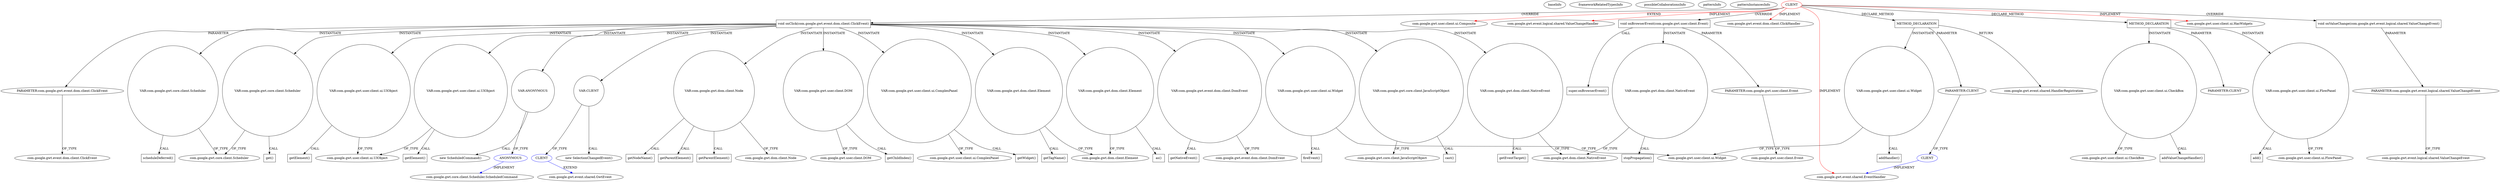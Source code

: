 digraph {
baseInfo[graphId=68,category="pattern",isAnonymous=false,possibleRelation=true]
frameworkRelatedTypesInfo[0="com.google.gwt.event.logical.shared.ValueChangeHandler",1="com.google.gwt.event.dom.client.ClickHandler",2="com.google.gwt.user.client.ui.HasWidgets",3="com.google.gwt.event.shared.EventHandler",4="com.google.gwt.user.client.ui.Composite"]
possibleCollaborationsInfo[0="68~INSTANTIATION-OVERRIDING_METHOD_DECLARATION-~com.google.gwt.event.logical.shared.ValueChangeHandler com.google.gwt.event.dom.client.ClickHandler com.google.gwt.user.client.ui.HasWidgets com.google.gwt.event.shared.EventHandler com.google.gwt.user.client.ui.Composite ~com.google.gwt.core.client.Scheduler.ScheduledCommand ~false~true",1="68~PARAMETER_TYPE_DECLARATION-CLIENT_METHOD_DECLARATION-~com.google.gwt.event.logical.shared.ValueChangeHandler com.google.gwt.event.dom.client.ClickHandler com.google.gwt.user.client.ui.HasWidgets com.google.gwt.event.shared.EventHandler com.google.gwt.user.client.ui.Composite ~com.google.gwt.event.shared.EventHandler ~false~false",2="68~INSTANTIATION-OVERRIDING_METHOD_DECLARATION-~com.google.gwt.event.logical.shared.ValueChangeHandler com.google.gwt.event.dom.client.ClickHandler com.google.gwt.user.client.ui.HasWidgets com.google.gwt.event.shared.EventHandler com.google.gwt.user.client.ui.Composite ~com.google.gwt.event.shared.GwtEvent ~false~false"]
patternInfo[frequency=2.0,patternRootClient=0]
patternInstancesInfo[0="nextinterfaces-next~/nextinterfaces-next/next-master/src/next/i/view/widgets/XRadioButtonGroup.java~XRadioButtonGroup~4212",1="nextinterfaces-next~/nextinterfaces-next/next-master/src/next/i/view/widgets/XCheckboxGroup.java~XCheckboxGroup~4204"]
17[label="void onClick(com.google.gwt.event.dom.client.ClickEvent)",vertexType="OVERRIDING_METHOD_DECLARATION",isFrameworkType=false,shape=box]
0[label="CLIENT",vertexType="ROOT_CLIENT_CLASS_DECLARATION",isFrameworkType=false,color=red]
40[label="VAR:com.google.gwt.user.client.ui.UIObject",vertexType="VARIABLE_EXPRESION",isFrameworkType=false,shape=circle]
51[label="VAR:com.google.gwt.user.client.ui.UIObject",vertexType="VARIABLE_EXPRESION",isFrameworkType=false,shape=circle]
1[label="com.google.gwt.user.client.ui.Composite",vertexType="FRAMEWORK_CLASS_TYPE",isFrameworkType=false]
32[label="VAR:com.google.gwt.dom.client.Element",vertexType="VARIABLE_EXPRESION",isFrameworkType=false,shape=circle]
33[label="as()",vertexType="INSIDE_CALL",isFrameworkType=false,shape=box]
26[label="VAR:com.google.gwt.dom.client.Element",vertexType="VARIABLE_EXPRESION",isFrameworkType=false,shape=circle]
6[label="com.google.gwt.event.logical.shared.ValueChangeHandler",vertexType="FRAMEWORK_INTERFACE_TYPE",isFrameworkType=false]
63[label="VAR:ANONYMOUS",vertexType="VARIABLE_EXPRESION",isFrameworkType=false,shape=circle]
64[label="ANONYMOUS",vertexType="REFERENCE_ANONYMOUS_DECLARATION",isFrameworkType=false,color=blue]
42[label="com.google.gwt.user.client.ui.UIObject",vertexType="FRAMEWORK_CLASS_TYPE",isFrameworkType=false]
67[label="VAR:CLIENT",vertexType="VARIABLE_EXPRESION",isFrameworkType=false,shape=circle]
5[label="com.google.gwt.event.shared.EventHandler",vertexType="FRAMEWORK_INTERFACE_TYPE",isFrameworkType=false]
66[label="new SelectionChangedEvent()",vertexType="CONSTRUCTOR_CALL",isFrameworkType=false]
35[label="VAR:com.google.gwt.dom.client.Node",vertexType="VARIABLE_EXPRESION",isFrameworkType=false,shape=circle]
36[label="getNodeName()",vertexType="INSIDE_CALL",isFrameworkType=false,shape=box]
4[label="com.google.gwt.event.dom.client.ClickHandler",vertexType="FRAMEWORK_INTERFACE_TYPE",isFrameworkType=false]
48[label="VAR:com.google.gwt.user.client.DOM",vertexType="VARIABLE_EXPRESION",isFrameworkType=false,shape=circle]
45[label="VAR:com.google.gwt.user.client.ui.ComplexPanel",vertexType="VARIABLE_EXPRESION",isFrameworkType=false,shape=circle]
62[label="new ScheduledCommand()",vertexType="CONSTRUCTOR_CALL",isFrameworkType=false]
27[label="getTagName()",vertexType="INSIDE_CALL",isFrameworkType=false,shape=box]
44[label="getParentElement()",vertexType="INSIDE_CALL",isFrameworkType=false,shape=box]
39[label="getParentElement()",vertexType="INSIDE_CALL",isFrameworkType=false,shape=box]
70[label="VAR:com.google.gwt.user.client.ui.Widget",vertexType="VARIABLE_EXPRESION",isFrameworkType=false,shape=circle]
50[label="com.google.gwt.user.client.DOM",vertexType="FRAMEWORK_CLASS_TYPE",isFrameworkType=false]
23[label="VAR:com.google.gwt.event.dom.client.DomEvent",vertexType="VARIABLE_EXPRESION",isFrameworkType=false,shape=circle]
24[label="getNativeEvent()",vertexType="INSIDE_CALL",isFrameworkType=false,shape=box]
49[label="getChildIndex()",vertexType="INSIDE_CALL",isFrameworkType=false,shape=box]
47[label="com.google.gwt.user.client.ui.ComplexPanel",vertexType="FRAMEWORK_CLASS_TYPE",isFrameworkType=false]
7[label="void onBrowserEvent(com.google.gwt.user.client.Event)",vertexType="OVERRIDING_METHOD_DECLARATION",isFrameworkType=false,shape=box]
8[label="PARAMETER:com.google.gwt.user.client.Event",vertexType="PARAMETER_DECLARATION",isFrameworkType=false]
29[label="VAR:com.google.gwt.core.client.JavaScriptObject",vertexType="VARIABLE_EXPRESION",isFrameworkType=false,shape=circle]
77[label="METHOD_DECLARATION",vertexType="CLIENT_METHOD_DECLARATION",isFrameworkType=false,shape=box]
82[label="VAR:com.google.gwt.user.client.ui.Widget",vertexType="VARIABLE_EXPRESION",isFrameworkType=false,shape=circle]
83[label="addHandler()",vertexType="INSIDE_CALL",isFrameworkType=false,shape=box]
79[label="PARAMETER:CLIENT",vertexType="PARAMETER_DECLARATION",isFrameworkType=false]
110[label="METHOD_DECLARATION",vertexType="CLIENT_METHOD_DECLARATION",isFrameworkType=false,shape=box]
116[label="VAR:com.google.gwt.user.client.ui.CheckBox",vertexType="VARIABLE_EXPRESION",isFrameworkType=false,shape=circle]
118[label="com.google.gwt.user.client.ui.CheckBox",vertexType="FRAMEWORK_CLASS_TYPE",isFrameworkType=false]
111[label="PARAMETER:CLIENT",vertexType="PARAMETER_DECLARATION",isFrameworkType=false]
117[label="addValueChangeHandler()",vertexType="INSIDE_CALL",isFrameworkType=false,shape=box]
37[label="com.google.gwt.dom.client.Node",vertexType="FRAMEWORK_CLASS_TYPE",isFrameworkType=false]
18[label="PARAMETER:com.google.gwt.event.dom.client.ClickEvent",vertexType="PARAMETER_DECLARATION",isFrameworkType=false]
19[label="com.google.gwt.event.dom.client.ClickEvent",vertexType="FRAMEWORK_CLASS_TYPE",isFrameworkType=false]
9[label="com.google.gwt.user.client.Event",vertexType="FRAMEWORK_CLASS_TYPE",isFrameworkType=false]
78[label="com.google.gwt.event.shared.HandlerRegistration",vertexType="FRAMEWORK_INTERFACE_TYPE",isFrameworkType=false]
113[label="VAR:com.google.gwt.user.client.ui.FlowPanel",vertexType="VARIABLE_EXPRESION",isFrameworkType=false,shape=circle]
114[label="add()",vertexType="INSIDE_CALL",isFrameworkType=false,shape=box]
115[label="com.google.gwt.user.client.ui.FlowPanel",vertexType="FRAMEWORK_CLASS_TYPE",isFrameworkType=false]
65[label="com.google.gwt.core.client.Scheduler.ScheduledCommand",vertexType="FRAMEWORK_INTERFACE_TYPE",isFrameworkType=false]
13[label="super.onBrowserEvent()",vertexType="SUPER_CALL",isFrameworkType=false,shape=box]
71[label="fireEvent()",vertexType="INSIDE_CALL",isFrameworkType=false,shape=box]
31[label="com.google.gwt.core.client.JavaScriptObject",vertexType="FRAMEWORK_CLASS_TYPE",isFrameworkType=false]
10[label="VAR:com.google.gwt.dom.client.NativeEvent",vertexType="VARIABLE_EXPRESION",isFrameworkType=false,shape=circle]
11[label="stopPropagation()",vertexType="INSIDE_CALL",isFrameworkType=false,shape=box]
12[label="com.google.gwt.dom.client.NativeEvent",vertexType="FRAMEWORK_CLASS_TYPE",isFrameworkType=false]
20[label="VAR:com.google.gwt.dom.client.NativeEvent",vertexType="VARIABLE_EXPRESION",isFrameworkType=false,shape=circle]
21[label="getEventTarget()",vertexType="INSIDE_CALL",isFrameworkType=false,shape=box]
2[label="com.google.gwt.user.client.ui.HasWidgets",vertexType="FRAMEWORK_INTERFACE_TYPE",isFrameworkType=false]
30[label="cast()",vertexType="INSIDE_CALL",isFrameworkType=false,shape=box]
14[label="void onValueChange(com.google.gwt.event.logical.shared.ValueChangeEvent)",vertexType="OVERRIDING_METHOD_DECLARATION",isFrameworkType=false,shape=box]
15[label="PARAMETER:com.google.gwt.event.logical.shared.ValueChangeEvent",vertexType="PARAMETER_DECLARATION",isFrameworkType=false]
16[label="com.google.gwt.event.logical.shared.ValueChangeEvent",vertexType="FRAMEWORK_CLASS_TYPE",isFrameworkType=false]
56[label="VAR:com.google.gwt.core.client.Scheduler",vertexType="VARIABLE_EXPRESION",isFrameworkType=false,shape=circle]
57[label="scheduleDeferred()",vertexType="INSIDE_CALL",isFrameworkType=false,shape=box]
58[label="com.google.gwt.core.client.Scheduler",vertexType="FRAMEWORK_CLASS_TYPE",isFrameworkType=false]
59[label="VAR:com.google.gwt.core.client.Scheduler",vertexType="VARIABLE_EXPRESION",isFrameworkType=false,shape=circle]
60[label="get()",vertexType="INSIDE_CALL",isFrameworkType=false,shape=box]
55[label="getWidget()",vertexType="INSIDE_CALL",isFrameworkType=false,shape=box]
25[label="com.google.gwt.event.dom.client.DomEvent",vertexType="FRAMEWORK_CLASS_TYPE",isFrameworkType=false]
72[label="com.google.gwt.user.client.ui.Widget",vertexType="FRAMEWORK_CLASS_TYPE",isFrameworkType=false]
80[label="CLIENT",vertexType="REFERENCE_CLIENT_CLASS_DECLARATION",isFrameworkType=false,color=blue]
68[label="CLIENT",vertexType="REFERENCE_CLIENT_CLASS_DECLARATION",isFrameworkType=false,color=blue]
69[label="com.google.gwt.event.shared.GwtEvent",vertexType="FRAMEWORK_CLASS_TYPE",isFrameworkType=false]
52[label="getElement()",vertexType="INSIDE_CALL",isFrameworkType=false,shape=box]
41[label="getElement()",vertexType="INSIDE_CALL",isFrameworkType=false,shape=box]
28[label="com.google.gwt.dom.client.Element",vertexType="FRAMEWORK_CLASS_TYPE",isFrameworkType=false]
70->72[label="OF_TYPE"]
32->28[label="OF_TYPE"]
63->62[label="CALL"]
0->6[label="IMPLEMENT",color=red]
17->29[label="INSTANTIATE"]
17->56[label="INSTANTIATE"]
67->66[label="CALL"]
110->111[label="PARAMETER"]
116->118[label="OF_TYPE"]
35->39[label="CALL"]
35->36[label="CALL"]
7->13[label="CALL"]
51->42[label="OF_TYPE"]
17->48[label="INSTANTIATE"]
10->12[label="OF_TYPE"]
77->78[label="RETURN"]
48->50[label="OF_TYPE"]
17->63[label="INSTANTIATE"]
23->24[label="CALL"]
26->27[label="CALL"]
45->47[label="OF_TYPE"]
113->114[label="CALL"]
0->77[label="DECLARE_METHOD"]
29->31[label="OF_TYPE"]
45->55[label="CALL"]
15->16[label="OF_TYPE"]
7->8[label="PARAMETER"]
82->83[label="CALL"]
23->25[label="OF_TYPE"]
110->113[label="INSTANTIATE"]
17->70[label="INSTANTIATE"]
56->57[label="CALL"]
32->33[label="CALL"]
113->115[label="OF_TYPE"]
0->17[label="OVERRIDE"]
17->59[label="INSTANTIATE"]
17->20[label="INSTANTIATE"]
56->58[label="OF_TYPE"]
17->23[label="INSTANTIATE"]
35->44[label="CALL"]
0->14[label="OVERRIDE"]
35->37[label="OF_TYPE"]
67->68[label="OF_TYPE"]
29->30[label="CALL"]
20->12[label="OF_TYPE"]
82->72[label="OF_TYPE"]
63->64[label="OF_TYPE"]
0->7[label="OVERRIDE"]
48->49[label="CALL"]
110->116[label="INSTANTIATE"]
17->40[label="INSTANTIATE"]
10->11[label="CALL"]
20->21[label="CALL"]
26->28[label="OF_TYPE"]
17->67[label="INSTANTIATE"]
17->35[label="INSTANTIATE"]
40->42[label="OF_TYPE"]
14->15[label="PARAMETER"]
0->4[label="IMPLEMENT",color=red]
17->45[label="INSTANTIATE"]
70->71[label="CALL"]
8->9[label="OF_TYPE"]
17->18[label="PARAMETER"]
68->69[label="EXTEND",color=blue]
77->82[label="INSTANTIATE"]
0->110[label="DECLARE_METHOD"]
0->2[label="IMPLEMENT",color=red]
0->5[label="IMPLEMENT",color=red]
17->32[label="INSTANTIATE"]
40->41[label="CALL"]
17->26[label="INSTANTIATE"]
18->19[label="OF_TYPE"]
17->51[label="INSTANTIATE"]
79->80[label="OF_TYPE"]
80->5[label="IMPLEMENT",color=blue]
116->117[label="CALL"]
59->58[label="OF_TYPE"]
51->52[label="CALL"]
77->79[label="PARAMETER"]
59->60[label="CALL"]
0->1[label="EXTEND",color=red]
64->65[label="IMPLEMENT",color=blue]
7->10[label="INSTANTIATE"]
}
